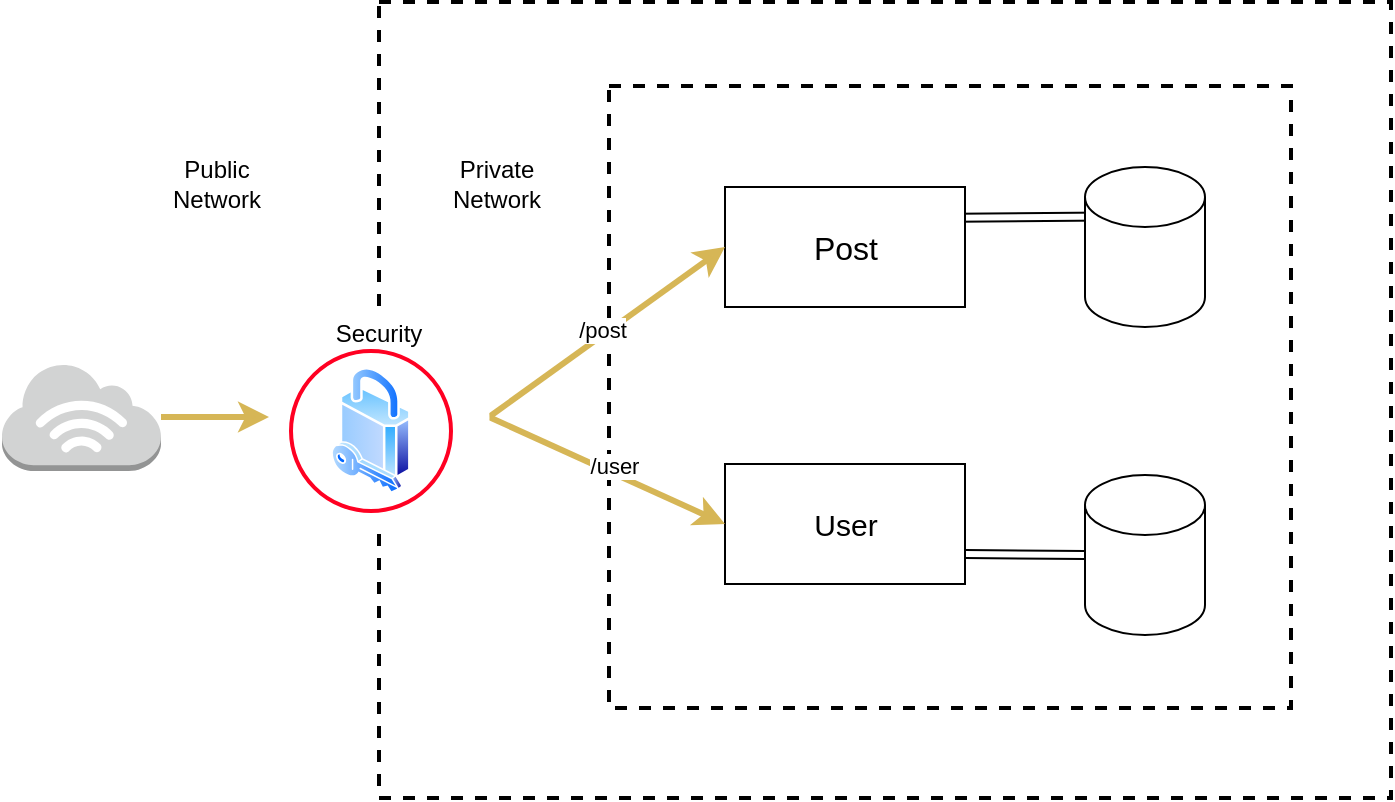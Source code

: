 <mxfile version="16.2.4" type="device" pages="2"><diagram id="J-hNA5ClU3yTLYx-0fgb" name="Main"><mxGraphModel dx="3445" dy="568" grid="0" gridSize="10" guides="1" tooltips="1" connect="1" arrows="1" fold="1" page="1" pageScale="1" pageWidth="1169" pageHeight="1654" math="0" shadow="0"><root><mxCell id="0"/><mxCell id="1" parent="0"/><mxCell id="OkbUpcrSZwALDBPlssps-117" value="" style="group" vertex="1" connectable="0" parent="1"><mxGeometry x="-2097" y="153" width="694.5" height="398" as="geometry"/></mxCell><mxCell id="76" value="" style="rounded=0;whiteSpace=wrap;html=1;fontStyle=1;fillColor=none;strokeWidth=2;dashed=1;" parent="OkbUpcrSZwALDBPlssps-117" vertex="1"><mxGeometry x="188.5" width="506" height="398" as="geometry"/></mxCell><mxCell id="17" value="" style="rounded=0;whiteSpace=wrap;html=1;fontStyle=1;fillColor=none;strokeWidth=2;dashed=1;strokeColor=#000000;" parent="OkbUpcrSZwALDBPlssps-117" vertex="1"><mxGeometry x="303.5" y="42" width="341" height="311" as="geometry"/></mxCell><mxCell id="qLZM5DPwF6E8SFMAMSw--124" style="edgeStyle=none;html=1;exitX=1;exitY=0.75;exitDx=0;exitDy=0;entryX=0;entryY=0.5;entryDx=0;entryDy=0;entryPerimeter=0;startArrow=none;startFill=0;endArrow=none;endFill=0;strokeWidth=1;shape=link;" edge="1" parent="OkbUpcrSZwALDBPlssps-117"><mxGeometry relative="1" as="geometry"><mxPoint x="462.5" y="108" as="sourcePoint"/><mxPoint x="583.12" y="107" as="targetPoint"/></mxGeometry></mxCell><mxCell id="3" value="&lt;font style=&quot;font-size: 15px&quot;&gt;User&lt;/font&gt;" style="rounded=0;whiteSpace=wrap;html=1;" parent="OkbUpcrSZwALDBPlssps-117" vertex="1"><mxGeometry x="361.5" y="231" width="120" height="60" as="geometry"/></mxCell><mxCell id="5" value="&lt;font style=&quot;font-size: 16px&quot;&gt;Post&lt;/font&gt;" style="rounded=0;whiteSpace=wrap;html=1;" parent="OkbUpcrSZwALDBPlssps-117" vertex="1"><mxGeometry x="361.5" y="92.5" width="120" height="60" as="geometry"/></mxCell><mxCell id="6" value="" style="shape=cylinder3;whiteSpace=wrap;html=1;boundedLbl=1;backgroundOutline=1;size=15;" parent="OkbUpcrSZwALDBPlssps-117" vertex="1"><mxGeometry x="541.5" y="236.5" width="60" height="80" as="geometry"/></mxCell><mxCell id="68" style="edgeStyle=none;html=1;exitX=1;exitY=0.75;exitDx=0;exitDy=0;entryX=0;entryY=0.5;entryDx=0;entryDy=0;entryPerimeter=0;startArrow=none;startFill=0;endArrow=none;endFill=0;strokeWidth=1;shape=link;" parent="OkbUpcrSZwALDBPlssps-117" source="3" target="6" edge="1"><mxGeometry relative="1" as="geometry"/></mxCell><mxCell id="59" style="edgeStyle=none;html=1;exitX=1;exitY=0.5;exitDx=0;exitDy=0;entryX=0;entryY=0.5;entryDx=0;entryDy=0;startArrow=none;startFill=0;endArrow=classic;endFill=1;strokeWidth=3;fillColor=#fff2cc;strokeColor=#d6b656;" parent="OkbUpcrSZwALDBPlssps-117" source="73" target="5" edge="1"><mxGeometry relative="1" as="geometry"><mxPoint x="253.5" y="200" as="sourcePoint"/></mxGeometry></mxCell><mxCell id="116" value="/post" style="edgeLabel;html=1;align=center;verticalAlign=middle;resizable=0;points=[];" parent="59" vertex="1" connectable="0"><mxGeometry x="-0.022" y="4" relative="1" as="geometry"><mxPoint x="1" y="1" as="offset"/></mxGeometry></mxCell><mxCell id="60" style="edgeStyle=none;html=1;exitX=1;exitY=0.5;exitDx=0;exitDy=0;entryX=0;entryY=0.5;entryDx=0;entryDy=0;startArrow=none;startFill=0;endArrow=classic;endFill=1;strokeWidth=3;fillColor=#fff2cc;strokeColor=#d6b656;" parent="OkbUpcrSZwALDBPlssps-117" source="73" target="3" edge="1"><mxGeometry relative="1" as="geometry"><mxPoint x="253.5" y="200" as="sourcePoint"/></mxGeometry></mxCell><mxCell id="117" value="/user" style="edgeLabel;html=1;align=center;verticalAlign=middle;resizable=0;points=[];" parent="60" vertex="1" connectable="0"><mxGeometry x="-0.073" y="-1" relative="1" as="geometry"><mxPoint x="8" y="-1" as="offset"/></mxGeometry></mxCell><mxCell id="55" value="" style="shape=image;verticalLabelPosition=bottom;labelBackgroundColor=#ffffff;verticalAlign=top;aspect=fixed;imageAspect=0;image=https://upload.wikimedia.org/wikipedia/commons/thumb/2/29/Postgresql_elephant.svg/1200px-Postgresql_elephant.svg.png;" parent="OkbUpcrSZwALDBPlssps-117" vertex="1"><mxGeometry x="556.97" y="273" width="29.07" height="30" as="geometry"/></mxCell><mxCell id="62" value="" style="outlineConnect=0;dashed=0;verticalLabelPosition=bottom;verticalAlign=top;align=center;html=1;shape=mxgraph.aws3.internet_3;fillColor=#D2D3D3;gradientColor=none;strokeColor=#B266FF;strokeWidth=2;" parent="OkbUpcrSZwALDBPlssps-117" vertex="1"><mxGeometry y="180.5" width="79.5" height="54" as="geometry"/></mxCell><mxCell id="73" value="" style="ellipse;whiteSpace=wrap;html=1;aspect=fixed;strokeWidth=0;strokeColor=none;" parent="OkbUpcrSZwALDBPlssps-117" vertex="1"><mxGeometry x="133.5" y="152.5" width="110" height="110" as="geometry"/></mxCell><mxCell id="64" style="edgeStyle=none;html=1;entryX=0;entryY=0.5;entryDx=0;entryDy=0;startArrow=none;startFill=0;endArrow=classic;endFill=1;strokeWidth=3;fillColor=#fff2cc;strokeColor=#d6b656;" parent="OkbUpcrSZwALDBPlssps-117" source="62" target="73" edge="1"><mxGeometry relative="1" as="geometry"><mxPoint x="133.5" y="200" as="targetPoint"/></mxGeometry></mxCell><mxCell id="74" value="Public &lt;br&gt;Network" style="text;html=1;align=center;verticalAlign=middle;resizable=0;points=[];autosize=1;strokeColor=none;" parent="OkbUpcrSZwALDBPlssps-117" vertex="1"><mxGeometry x="79.5" y="75" width="54" height="32" as="geometry"/></mxCell><mxCell id="75" value="Private&lt;br&gt;Network" style="text;html=1;align=center;verticalAlign=middle;resizable=0;points=[];autosize=1;strokeColor=none;" parent="OkbUpcrSZwALDBPlssps-117" vertex="1"><mxGeometry x="219.5" y="75" width="54" height="32" as="geometry"/></mxCell><mxCell id="110" value="Security" style="text;html=1;align=center;verticalAlign=middle;resizable=0;points=[];autosize=1;strokeColor=none;" parent="OkbUpcrSZwALDBPlssps-117" vertex="1"><mxGeometry x="161" y="156.5" width="53" height="18" as="geometry"/></mxCell><mxCell id="qLZM5DPwF6E8SFMAMSw--119" value="" style="ellipse;whiteSpace=wrap;html=1;aspect=fixed;strokeColor=#FF0022;strokeWidth=2;" vertex="1" parent="OkbUpcrSZwALDBPlssps-117"><mxGeometry x="144.5" y="174.5" width="80" height="80" as="geometry"/></mxCell><mxCell id="qLZM5DPwF6E8SFMAMSw--118" value="" style="aspect=fixed;perimeter=ellipsePerimeter;html=1;align=center;shadow=0;dashed=0;spacingTop=3;image;image=img/lib/active_directory/security.svg;" vertex="1" parent="OkbUpcrSZwALDBPlssps-117"><mxGeometry x="164.65" y="182.5" width="39.69" height="63" as="geometry"/></mxCell><mxCell id="qLZM5DPwF6E8SFMAMSw--122" value="" style="shape=cylinder3;whiteSpace=wrap;html=1;boundedLbl=1;backgroundOutline=1;size=15;" vertex="1" parent="OkbUpcrSZwALDBPlssps-117"><mxGeometry x="541.5" y="82.5" width="60" height="80" as="geometry"/></mxCell><mxCell id="qLZM5DPwF6E8SFMAMSw--123" value="" style="shape=image;verticalLabelPosition=bottom;labelBackgroundColor=#ffffff;verticalAlign=top;aspect=fixed;imageAspect=0;image=https://upload.wikimedia.org/wikipedia/commons/thumb/2/29/Postgresql_elephant.svg/1200px-Postgresql_elephant.svg.png;" vertex="1" parent="OkbUpcrSZwALDBPlssps-117"><mxGeometry x="556.97" y="119" width="29.07" height="30" as="geometry"/></mxCell></root></mxGraphModel></diagram><diagram id="QL1aYDy5r-5EggpH7tW_" name="Microservice Clean Architecture"><mxGraphModel dx="1568" dy="805" grid="0" gridSize="10" guides="1" tooltips="1" connect="1" arrows="1" fold="1" page="1" pageScale="1" pageWidth="1169" pageHeight="1654" math="0" shadow="0"><root><mxCell id="pn08cTC0zTZKPX975x4C-0"/><mxCell id="pn08cTC0zTZKPX975x4C-1" parent="pn08cTC0zTZKPX975x4C-0"/><mxCell id="pn08cTC0zTZKPX975x4C-2" value="" style="group" vertex="1" connectable="0" parent="pn08cTC0zTZKPX975x4C-1"><mxGeometry x="201" y="331" width="789" height="477" as="geometry"/></mxCell><mxCell id="pn08cTC0zTZKPX975x4C-3" value="" style="rounded=0;whiteSpace=wrap;html=1;strokeColor=none;" vertex="1" parent="pn08cTC0zTZKPX975x4C-2"><mxGeometry width="785.17" height="475" as="geometry"/></mxCell><mxCell id="pn08cTC0zTZKPX975x4C-4" value="" style="group" vertex="1" connectable="0" parent="pn08cTC0zTZKPX975x4C-2"><mxGeometry x="28.726" y="17" width="770.807" height="460" as="geometry"/></mxCell><mxCell id="pn08cTC0zTZKPX975x4C-5" value="" style="shape=hexagon;perimeter=hexagonPerimeter2;whiteSpace=wrap;html=1;fixedSize=1;" vertex="1" parent="pn08cTC0zTZKPX975x4C-4"><mxGeometry width="737.294" height="440" as="geometry"/></mxCell><mxCell id="pn08cTC0zTZKPX975x4C-6" value="&lt;font style=&quot;font-size: 15px&quot;&gt;&lt;b&gt;Backend Hexagonal Architecture&lt;/b&gt;&lt;/font&gt;" style="rounded=0;whiteSpace=wrap;html=1;strokeColor=none;" vertex="1" parent="pn08cTC0zTZKPX975x4C-4"><mxGeometry x="28.726" y="10" width="679.842" height="30" as="geometry"/></mxCell><mxCell id="pn08cTC0zTZKPX975x4C-7" value="&lt;p style=&quot;margin: 0px ; margin-top: 4px ; text-align: center&quot;&gt;&lt;b&gt;Class&lt;/b&gt;&lt;/p&gt;&lt;hr size=&quot;1&quot;&gt;&lt;div style=&quot;text-align: center&quot;&gt;&lt;span&gt;Controller&lt;/span&gt;&lt;/div&gt;&lt;div style=&quot;text-align: center&quot;&gt;&lt;span&gt;&lt;font style=&quot;font-size: 9px&quot;&gt;(Comand/Query)&lt;/font&gt;&lt;/span&gt;&lt;/div&gt;" style="verticalAlign=top;align=left;overflow=fill;fontSize=12;fontFamily=Helvetica;html=1;fillColor=#dae8fc;strokeColor=#6c8ebf;" vertex="1" parent="pn08cTC0zTZKPX975x4C-4"><mxGeometry x="69.278" y="54" width="124.478" height="60" as="geometry"/></mxCell><mxCell id="pn08cTC0zTZKPX975x4C-8" value="«interface»&lt;br&gt;Repository/Dao" style="html=1;fillColor=#fff2cc;strokeColor=#d6b656;" vertex="1" parent="pn08cTC0zTZKPX975x4C-4"><mxGeometry x="269.88" y="254" width="105.328" height="50" as="geometry"/></mxCell><mxCell id="pn08cTC0zTZKPX975x4C-9" value="Model/Dto" style="html=1;fillColor=#fff2cc;strokeColor=#d6b656;" vertex="1" parent="pn08cTC0zTZKPX975x4C-4"><mxGeometry x="78.854" y="344" width="105.328" height="50" as="geometry"/></mxCell><mxCell id="pn08cTC0zTZKPX975x4C-10" style="edgeStyle=orthogonalEdgeStyle;rounded=0;orthogonalLoop=1;jettySize=auto;html=1;entryX=0.5;entryY=0;entryDx=0;entryDy=0;endArrow=block;endFill=1;" edge="1" parent="pn08cTC0zTZKPX975x4C-4" source="pn08cTC0zTZKPX975x4C-11" target="pn08cTC0zTZKPX975x4C-8"><mxGeometry relative="1" as="geometry"/></mxCell><mxCell id="pn08cTC0zTZKPX975x4C-11" value="&lt;p style=&quot;margin: 0px ; margin-top: 4px ; text-align: center&quot;&gt;&lt;b&gt;Class&lt;/b&gt;&lt;/p&gt;&lt;hr size=&quot;1&quot;&gt;&lt;div style=&quot;text-align: center&quot;&gt;&lt;span&gt;Handler&amp;nbsp;&lt;/span&gt;&lt;/div&gt;&lt;div style=&quot;text-align: center&quot;&gt;&lt;span&gt;&lt;font style=&quot;font-size: 9px&quot;&gt;(Select/Save/Update/Delete)&lt;/font&gt;&lt;/span&gt;&lt;/div&gt;" style="verticalAlign=top;align=left;overflow=fill;fontSize=12;fontFamily=Helvetica;html=1;fillColor=#f8cecc;strokeColor=#b85450;" vertex="1" parent="pn08cTC0zTZKPX975x4C-4"><mxGeometry x="69.278" y="154" width="124.478" height="60" as="geometry"/></mxCell><mxCell id="pn08cTC0zTZKPX975x4C-12" value="" style="edgeStyle=orthogonalEdgeStyle;rounded=0;orthogonalLoop=1;jettySize=auto;html=1;" edge="1" parent="pn08cTC0zTZKPX975x4C-4" source="pn08cTC0zTZKPX975x4C-7" target="pn08cTC0zTZKPX975x4C-11"><mxGeometry relative="1" as="geometry"/></mxCell><mxCell id="pn08cTC0zTZKPX975x4C-13" value="" style="edgeStyle=orthogonalEdgeStyle;rounded=0;orthogonalLoop=1;jettySize=auto;html=1;" edge="1" parent="pn08cTC0zTZKPX975x4C-4" source="pn08cTC0zTZKPX975x4C-15" target="pn08cTC0zTZKPX975x4C-8"><mxGeometry relative="1" as="geometry"/></mxCell><mxCell id="pn08cTC0zTZKPX975x4C-14" value="" style="edgeStyle=orthogonalEdgeStyle;rounded=0;orthogonalLoop=1;jettySize=auto;html=1;endArrow=block;endFill=1;" edge="1" parent="pn08cTC0zTZKPX975x4C-4" source="pn08cTC0zTZKPX975x4C-15" target="pn08cTC0zTZKPX975x4C-9"><mxGeometry relative="1" as="geometry"/></mxCell><mxCell id="pn08cTC0zTZKPX975x4C-15" value="&lt;p style=&quot;margin: 4px 0px 0px&quot;&gt;&lt;b&gt;Class&lt;/b&gt;&lt;/p&gt;&lt;hr size=&quot;1&quot;&gt;Service&lt;br&gt;&lt;span style=&quot;font-size: 9px&quot;&gt;(Select/Save/Update/Delete)&lt;/span&gt;" style="verticalAlign=top;align=center;overflow=fill;fontSize=12;fontFamily=Helvetica;html=1;fillColor=#fff2cc;strokeColor=#d6b656;" vertex="1" parent="pn08cTC0zTZKPX975x4C-4"><mxGeometry x="69.278" y="249" width="124.478" height="60" as="geometry"/></mxCell><mxCell id="pn08cTC0zTZKPX975x4C-16" value="" style="edgeStyle=orthogonalEdgeStyle;rounded=0;orthogonalLoop=1;jettySize=auto;html=1;" edge="1" parent="pn08cTC0zTZKPX975x4C-4" source="pn08cTC0zTZKPX975x4C-11" target="pn08cTC0zTZKPX975x4C-15"><mxGeometry relative="1" as="geometry"/></mxCell><mxCell id="pn08cTC0zTZKPX975x4C-17" value="&lt;p style=&quot;margin: 0px ; margin-top: 4px ; text-align: center&quot;&gt;&lt;b&gt;Class&lt;/b&gt;&lt;/p&gt;&lt;hr size=&quot;1&quot;&gt;&lt;div style=&quot;text-align: center ; font-size: 11px&quot;&gt;&lt;span&gt;&lt;font style=&quot;font-size: 11px&quot;&gt;RepositoryImpl/DaoImpl&lt;/font&gt;&lt;/span&gt;&lt;/div&gt;" style="verticalAlign=top;align=left;overflow=fill;fontSize=12;fontFamily=Helvetica;html=1;fillColor=#dae8fc;strokeColor=#6c8ebf;" vertex="1" parent="pn08cTC0zTZKPX975x4C-4"><mxGeometry x="384.783" y="54" width="124.478" height="60" as="geometry"/></mxCell><mxCell id="pn08cTC0zTZKPX975x4C-18" style="edgeStyle=orthogonalEdgeStyle;rounded=0;orthogonalLoop=1;jettySize=auto;html=1;endArrow=none;endFill=0;dashed=1;startArrow=block;startFill=0;" edge="1" parent="pn08cTC0zTZKPX975x4C-4" source="pn08cTC0zTZKPX975x4C-8" target="pn08cTC0zTZKPX975x4C-17"><mxGeometry relative="1" as="geometry"/></mxCell><mxCell id="pn08cTC0zTZKPX975x4C-19" value="" style="strokeWidth=2;html=1;shape=mxgraph.flowchart.database;whiteSpace=wrap;fillColor=#f5f5f5;strokeColor=#666666;fontColor=#333333;" vertex="1" parent="pn08cTC0zTZKPX975x4C-4"><mxGeometry x="557.137" y="179" width="67.027" height="70" as="geometry"/></mxCell><mxCell id="pn08cTC0zTZKPX975x4C-20" value="" style="edgeStyle=orthogonalEdgeStyle;rounded=0;orthogonalLoop=1;jettySize=auto;html=1;endArrow=block;endFill=1;entryX=0;entryY=0.5;entryDx=0;entryDy=0;" edge="1" parent="pn08cTC0zTZKPX975x4C-4" source="pn08cTC0zTZKPX975x4C-17" target="pn08cTC0zTZKPX975x4C-28"><mxGeometry relative="1" as="geometry"><mxPoint x="540.274" y="84" as="targetPoint"/></mxGeometry></mxCell><mxCell id="pn08cTC0zTZKPX975x4C-21" value="&lt;p style=&quot;margin: 0px ; margin-top: 4px ; text-align: center&quot;&gt;&lt;b&gt;Class&lt;/b&gt;&lt;/p&gt;&lt;hr size=&quot;1&quot;&gt;&lt;div style=&quot;text-align: center ; font-size: 11px&quot;&gt;&lt;span&gt;&lt;font style=&quot;font-size: 11px&quot;&gt;Mapper&lt;/font&gt;&lt;/span&gt;&lt;/div&gt;" style="verticalAlign=top;align=left;overflow=fill;fontSize=12;fontFamily=Helvetica;html=1;fillColor=#dae8fc;strokeColor=#6c8ebf;" vertex="1" parent="pn08cTC0zTZKPX975x4C-4"><mxGeometry x="231.579" y="54" width="124.478" height="60" as="geometry"/></mxCell><mxCell id="pn08cTC0zTZKPX975x4C-22" value="" style="edgeStyle=orthogonalEdgeStyle;rounded=0;orthogonalLoop=1;jettySize=auto;html=1;endArrow=block;endFill=1;" edge="1" parent="pn08cTC0zTZKPX975x4C-4" source="pn08cTC0zTZKPX975x4C-17" target="pn08cTC0zTZKPX975x4C-21"><mxGeometry relative="1" as="geometry"/></mxCell><mxCell id="pn08cTC0zTZKPX975x4C-23" value="Infrastructure" style="rounded=0;whiteSpace=wrap;html=1;fillColor=#dae8fc;strokeColor=#6c8ebf;" vertex="1" parent="pn08cTC0zTZKPX975x4C-4"><mxGeometry x="451.809" y="334" width="114.903" height="20" as="geometry"/></mxCell><mxCell id="pn08cTC0zTZKPX975x4C-24" value="Application" style="rounded=0;whiteSpace=wrap;html=1;fillColor=#f8cecc;strokeColor=#b85450;" vertex="1" parent="pn08cTC0zTZKPX975x4C-4"><mxGeometry x="451.809" y="364" width="114.903" height="20" as="geometry"/></mxCell><mxCell id="pn08cTC0zTZKPX975x4C-25" value="Domain" style="rounded=0;whiteSpace=wrap;html=1;fillColor=#fff2cc;strokeColor=#d6b656;" vertex="1" parent="pn08cTC0zTZKPX975x4C-4"><mxGeometry x="451.809" y="394" width="114.903" height="20" as="geometry"/></mxCell><mxCell id="pn08cTC0zTZKPX975x4C-26" value="&lt;font style=&quot;font-size: 15px&quot;&gt;&lt;b&gt;Layers&lt;/b&gt;&lt;/font&gt;" style="rounded=0;whiteSpace=wrap;html=1;strokeColor=none;" vertex="1" parent="pn08cTC0zTZKPX975x4C-4"><mxGeometry x="475.747" y="294" width="67.027" height="30" as="geometry"/></mxCell><mxCell id="pn08cTC0zTZKPX975x4C-27" style="edgeStyle=orthogonalEdgeStyle;rounded=0;orthogonalLoop=1;jettySize=auto;html=1;" edge="1" parent="pn08cTC0zTZKPX975x4C-4" source="pn08cTC0zTZKPX975x4C-28" target="pn08cTC0zTZKPX975x4C-19"><mxGeometry relative="1" as="geometry"/></mxCell><mxCell id="pn08cTC0zTZKPX975x4C-28" value="Entity" style="html=1;strokeColor=#6C8EBF;fillColor=#DAE8FC;" vertex="1" parent="pn08cTC0zTZKPX975x4C-4"><mxGeometry x="537.984" y="59" width="105.328" height="50" as="geometry"/></mxCell></root></mxGraphModel></diagram></mxfile>